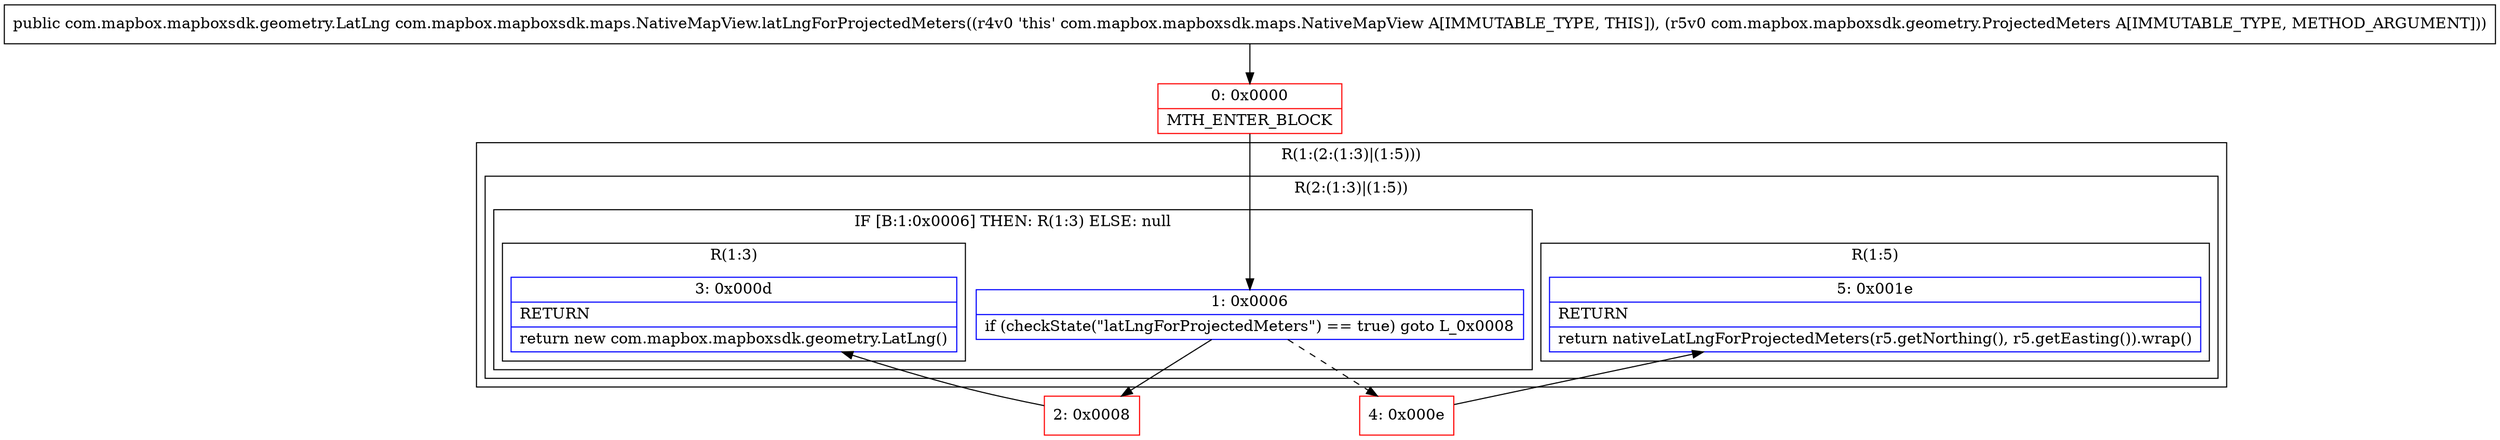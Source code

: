 digraph "CFG forcom.mapbox.mapboxsdk.maps.NativeMapView.latLngForProjectedMeters(Lcom\/mapbox\/mapboxsdk\/geometry\/ProjectedMeters;)Lcom\/mapbox\/mapboxsdk\/geometry\/LatLng;" {
subgraph cluster_Region_1084027080 {
label = "R(1:(2:(1:3)|(1:5)))";
node [shape=record,color=blue];
subgraph cluster_Region_168115034 {
label = "R(2:(1:3)|(1:5))";
node [shape=record,color=blue];
subgraph cluster_IfRegion_2054844672 {
label = "IF [B:1:0x0006] THEN: R(1:3) ELSE: null";
node [shape=record,color=blue];
Node_1 [shape=record,label="{1\:\ 0x0006|if (checkState(\"latLngForProjectedMeters\") == true) goto L_0x0008\l}"];
subgraph cluster_Region_286517406 {
label = "R(1:3)";
node [shape=record,color=blue];
Node_3 [shape=record,label="{3\:\ 0x000d|RETURN\l|return new com.mapbox.mapboxsdk.geometry.LatLng()\l}"];
}
}
subgraph cluster_Region_917389508 {
label = "R(1:5)";
node [shape=record,color=blue];
Node_5 [shape=record,label="{5\:\ 0x001e|RETURN\l|return nativeLatLngForProjectedMeters(r5.getNorthing(), r5.getEasting()).wrap()\l}"];
}
}
}
Node_0 [shape=record,color=red,label="{0\:\ 0x0000|MTH_ENTER_BLOCK\l}"];
Node_2 [shape=record,color=red,label="{2\:\ 0x0008}"];
Node_4 [shape=record,color=red,label="{4\:\ 0x000e}"];
MethodNode[shape=record,label="{public com.mapbox.mapboxsdk.geometry.LatLng com.mapbox.mapboxsdk.maps.NativeMapView.latLngForProjectedMeters((r4v0 'this' com.mapbox.mapboxsdk.maps.NativeMapView A[IMMUTABLE_TYPE, THIS]), (r5v0 com.mapbox.mapboxsdk.geometry.ProjectedMeters A[IMMUTABLE_TYPE, METHOD_ARGUMENT])) }"];
MethodNode -> Node_0;
Node_1 -> Node_2;
Node_1 -> Node_4[style=dashed];
Node_0 -> Node_1;
Node_2 -> Node_3;
Node_4 -> Node_5;
}

